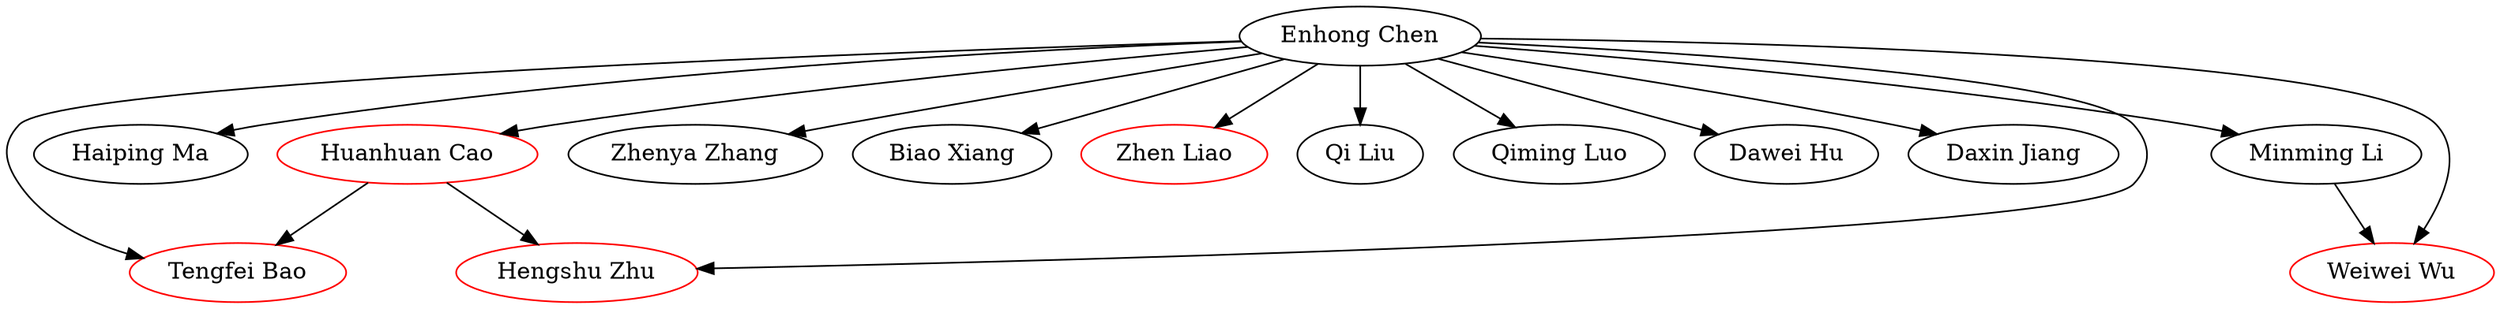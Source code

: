 strict digraph G{
"Enhong Chen" -> "Huanhuan Cao"
"Enhong Chen" -> "Haiping Ma"
"Enhong Chen" -> "Tengfei Bao"
"Enhong Chen" -> "Zhenya Zhang"
"Enhong Chen" -> "Biao Xiang"
"Enhong Chen" -> "Zhen Liao"
"Enhong Chen" -> "Qi Liu"
"Enhong Chen" -> "Qiming Luo"
"Huanhuan Cao" -> "Tengfei Bao"
"Enhong Chen" -> "Dawei Hu"
"Enhong Chen" -> "Daxin Jiang"
"Huanhuan Cao" -> "Hengshu Zhu"
"Enhong Chen" -> "Weiwei Wu"
"Minming Li" -> "Weiwei Wu"
"Enhong Chen" -> "Hengshu Zhu"
"Enhong Chen" -> "Minming Li"
"Zhen Liao" [color = red]"Huanhuan Cao" [color = red]"Weiwei Wu" [color = red]"Hengshu Zhu" [color = red]"Tengfei Bao" [color = red]}